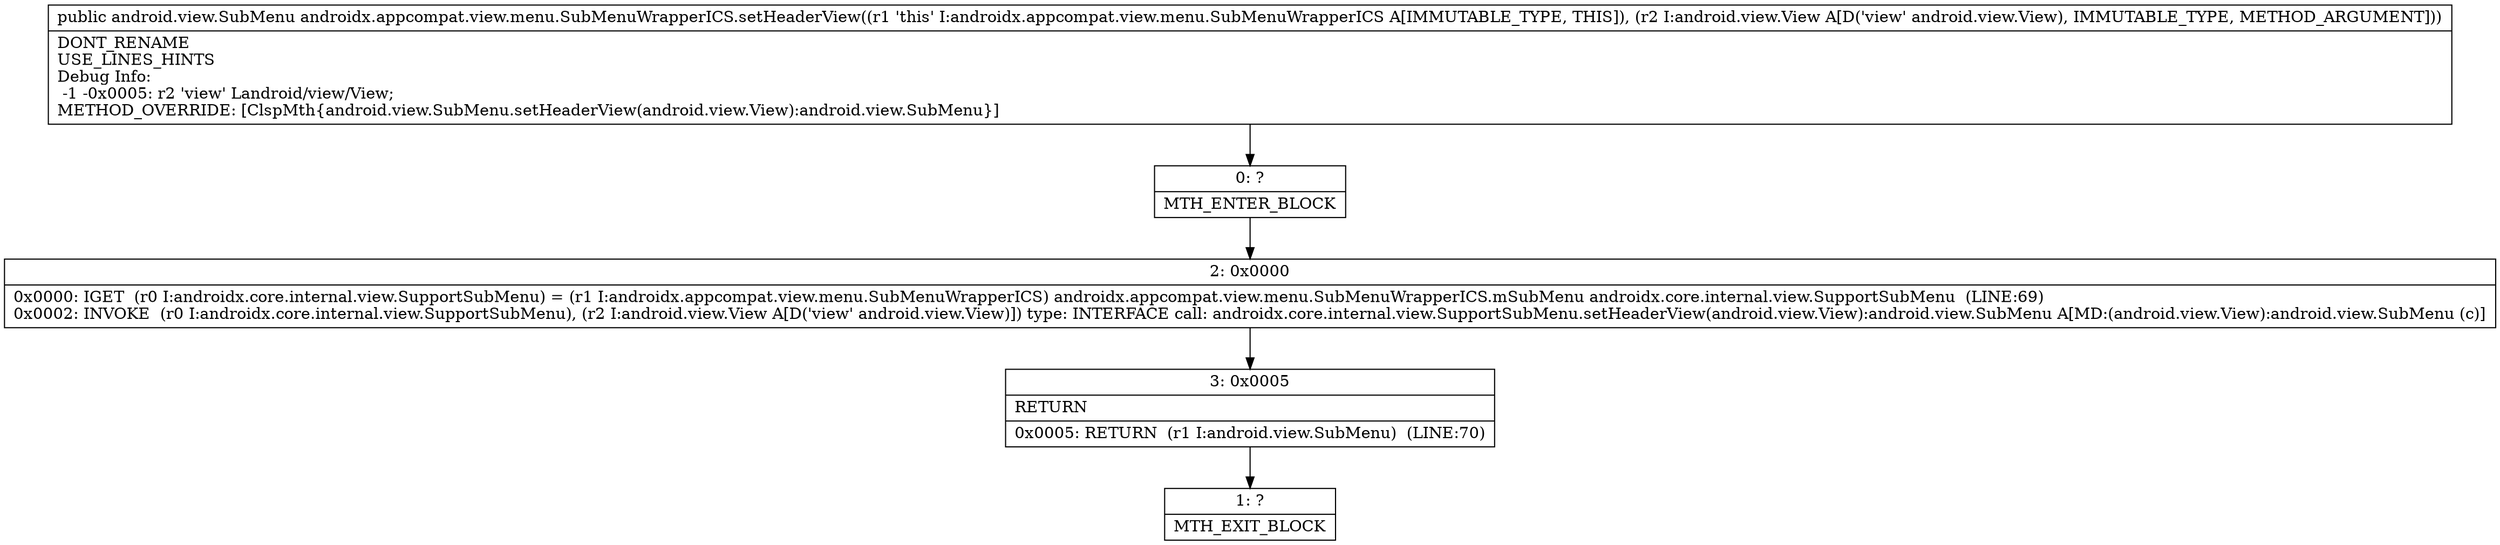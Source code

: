 digraph "CFG forandroidx.appcompat.view.menu.SubMenuWrapperICS.setHeaderView(Landroid\/view\/View;)Landroid\/view\/SubMenu;" {
Node_0 [shape=record,label="{0\:\ ?|MTH_ENTER_BLOCK\l}"];
Node_2 [shape=record,label="{2\:\ 0x0000|0x0000: IGET  (r0 I:androidx.core.internal.view.SupportSubMenu) = (r1 I:androidx.appcompat.view.menu.SubMenuWrapperICS) androidx.appcompat.view.menu.SubMenuWrapperICS.mSubMenu androidx.core.internal.view.SupportSubMenu  (LINE:69)\l0x0002: INVOKE  (r0 I:androidx.core.internal.view.SupportSubMenu), (r2 I:android.view.View A[D('view' android.view.View)]) type: INTERFACE call: androidx.core.internal.view.SupportSubMenu.setHeaderView(android.view.View):android.view.SubMenu A[MD:(android.view.View):android.view.SubMenu (c)]\l}"];
Node_3 [shape=record,label="{3\:\ 0x0005|RETURN\l|0x0005: RETURN  (r1 I:android.view.SubMenu)  (LINE:70)\l}"];
Node_1 [shape=record,label="{1\:\ ?|MTH_EXIT_BLOCK\l}"];
MethodNode[shape=record,label="{public android.view.SubMenu androidx.appcompat.view.menu.SubMenuWrapperICS.setHeaderView((r1 'this' I:androidx.appcompat.view.menu.SubMenuWrapperICS A[IMMUTABLE_TYPE, THIS]), (r2 I:android.view.View A[D('view' android.view.View), IMMUTABLE_TYPE, METHOD_ARGUMENT]))  | DONT_RENAME\lUSE_LINES_HINTS\lDebug Info:\l  \-1 \-0x0005: r2 'view' Landroid\/view\/View;\lMETHOD_OVERRIDE: [ClspMth\{android.view.SubMenu.setHeaderView(android.view.View):android.view.SubMenu\}]\l}"];
MethodNode -> Node_0;Node_0 -> Node_2;
Node_2 -> Node_3;
Node_3 -> Node_1;
}

